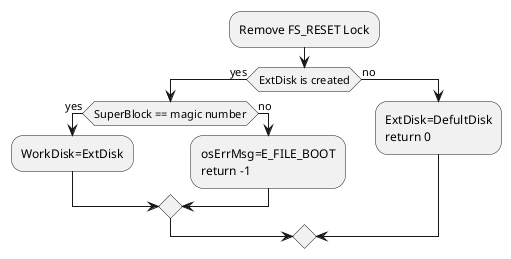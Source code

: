 @startuml
 :Remove FS_RESET Lock; 
 if (ExtDisk is created) then (yes)
    if(SuperBlock == magic number) then (yes)
	    :WorkDisk=ExtDisk;
    else (no)
	    :osErrMsg=E_FILE_BOOT
	    return -1;
    endif

 else (no)
    :ExtDisk=DefultDisk
    return 0;
endif

@enduml

@startuml
   :WorkDisk=ExtDisk
   return 0;
   @enduml

@startuml
   if(lock is already in place) then (yes)
	   :osErrMsg = E_FILE_RESET
	   return -1;
	   :in parent function osErrMsg = E_INVALID_ACCESS_ATTEMPT
	   return -1;
   else (no)
	   :Place lock on system;
   endif
   :return 0;
   @enduml

@startuml
:Go to root inode, which should be the 0th inode;
:From the 0th inode, go to root direcotry;
:Assume path is whole dirname.
  while( read each dir in dirname) is (exist in current directory)
	  :Get list of dir names in current direcotry;
	  if(dir matches with a directory in current dirceotry) then (no)
		  :return  -1;
		  stop
	  else (yes)
		  :"CD" (aka just repeat the process for inode, but with that direcotry's node);
	  endif
  endwhile(finished dirname)
  :return inode Path;
  stop


  @enduml

@startuml
:Go to root inode, which should be the 0th inode;
:From the 0th inode, go to root direcotry;
:Split path to dirname and basename (if it ends with a /, it's a directory. Else, it's a file);
  while( read each dir in dirname) is (exist in current directory)
	  :Get list of dir names in current direcotry;
	  if(dir matches with a directory in current dirceotry) then (no)
		  :return  -1;
		  stop
	  else (yes)
		  :"CD" (aka just repeat the process for inode, but with that direcotry's node);
	  endif
  endwhile(finished dirname)
  if(basename is in current direcotry)
	  :return inode of basename;
  else
	  :return -1;
  endif
  stop


  @enduml

if(count of free datablocks is > 0 && count of free indoes is >0) then (yes)
	:int inode=getDirPath(path);
	if(inode == -1) then (true)
	    :return "E_FILE_CREATE" -1;
			    stop
	else
		:Go to directory specifeid in inode;
		if(basename file already in directory) then (true)
		    :return "E_FILE_CREATE" -1;
			    stop
		else
			if(directory has not hit the 25 file limit) then (true)
			    :Create new inode, allociated at a free datablock;
			    :return 0;
			    stop
			else
			    :return "E_FILE_CREATE" -1;
			    stop
			endif

		endif
	endif
else
	:return "E_FILE_CREATE" -1;
			    stop
endif

:int inode=getFilePath(path);
if(inode == -1) then (true)
    :return "E_NO_SUCH_FILE" -1;
    stop
else
    :basename=file descriped by path;

	if(fileOpenTable does not have basename)
	    :return -1 "E_FILE_ALREADY_OPEN";
	    stop
	else
	    if(fileOpenTable coutn is not 10 or more) then (true)
		    :Append inode to open file table;
		    :return file descriptor, whcih sit he count of open file table;
		    stop
	    else
		:return "E_TOO_MANY_OPEN_FILES" -1;
	    endif
	    stop
	endif
endif
@enduml

@startuml
   if(fd is not in open file table)
	   :return -1 "E_READ_BAD_FD";
	   stop
   else
	   :file=openfiletable[fd];
	   while (i <- 0 to size*8, to account for byte to bit conversion AND file still hasn't reach of file) then (true)
		   :buffer+=file.getBit[i+file.pos()];

	   endwhile
	   :file.seek(fd, size);
	   :return size;
	   stop

   endif
   @enduml

@startuml
start
   if(fd is not in open file table)
	   :return -1 "E_WRITE_BAD_FD";
	   stop
   elseif (size != buffer size)
	   :return -1 "E_SIZE_BUFFER_MISMATCH";
	   stop
   else
	   :file=openfiletable[fd];
	   while (i <- 0 to size*8, to account for byte to bit conversion AND file still hasn't reach of file) then (true))
		   if(write requires a new datablock, but there's no free datablcok) then (yes)
			   :return -1 E_NO_SPACE;
			   stop
		   elseif (file has reached max file size of 10 datablocks)
			   :return -1 E_FILE_TOO_BIG;
			   stop
		   else
			   :file.setBit(buffer.getBit[i],i+file.pos());
		   endif

	   endwhile
	   :file.seek(fd, size);
	   :return size;
	   stop

   endif
   @enduml

@startuml
start
   if(fd is not in open file table)
	   :return -1 "E_SEEK_BAD_FD";
	   stop
   elseif (size is greater than file size or it's negative)
	   :return -1 "E_SEEK_OUT_OF_BOUNDS";
	   stop
   else
	   :openFileTable[fd].setPos(offset);
	   :return fd;
	   stop

   endif
   @enduml

start
   if(fd is not in open file table)
	   :return -1 "E_CLOSE_BAD_FD";
	   stop
   else
	   :remove from openfileTable fd;
	   :return 0;
	   stop

   endif
   @enduml

@startuml
start
   if(fd is not in open file table)
	   :return -1 "E_FILE_IN_USE";
	   stop
   else
	   :inode=getPath(path);
	   if(indoe equals) then (-1)
		   :return -1 "E_NO_SUCH_FILE";
		   stop
	   else (postive)
		   :set all bits in allcoaited datablcoks to 0;
		   :Set allcoaited inode to 0;
		   :return 0;
		   stop
	   endif

   endif
   @enduml

if(indoe count and datablcok count is not >0)
   :return E_DIR_CREATE;
endif
if(getDirPath(path)) then (is -1)
   if(getDirPath(path.parent)) then (is -1)
	   :return E_DIR_CREATE;
	   stop
   else ( is postive)
	   :create new direcotry inode
	   create new directory datablock, allociate inode to that.
	   dir.path is the first 15 characters + end of file delimeter
	   append idnoe to parent directory;
	       note left
		   This will always set the dirname to 16 bytes.
		   If need to throw an ecpetion for it, append one here.
	       endnote
	   stop
   endif
else(is postive)
   :return E_DIR_CREATE;
   stop
endif

if(indoe count and datablcok count is not >0)
   :return E_DIR_CREATE;
endif
if(getDirPath(path)) then (is -1)
	   :return E_DIR_NO_EXISTT;
	   stop
   else ( is postive)
	   if(size>= Dir_Size(path)) then (yes)
		   while(dir in directory) is (not done)
			   :buffer+=dir.type
			   buffer+=dir.path;
			   note left
				   This automatically assumes that the path is 16 characters.
				   If see fit, this can be changed,
				   and path could throw an excpetion if greater than 15 characters.
			   endnote
		   endwhile
		   stop
	   else(no)
		   :return  E_BUFFER_TOO_SMALL;
		   stop
	   endif
endif
@enduml

@startuml
	   :inode=getDirPath(path);
	   if(indoe equals) then (-1)
		   :return -1 "E_DIR_NON_EXIST";
		   stop
	   else (postive)
		  if(Dir_Size(path)!=0)
		      :return -1 "E_DIR_NON_EMPTY";
		      stop
		  else
			  if(path=="/")
			      :return -1 "E_DEL_ROOT_DIR";
			      stop
			  else
				  :set inode in inodebitmap as free.
				  set all datablocks allociated to it to be 0;
				  stop

			  endif
		  endif
	   endif
	   @enduml

@startuml
   while(foreach sector in disk)
	   :sector.set(0);
   endwhile
   :superblock(magic key)=disk[0];
   :setInodeBit=disk[1];
   :setDataBit=disk[2];
   :disk.DirCreate("/");
   note  left: This is run before FS_BOOT()
   @enduml

@startuml
   while(for i in range(0,1000))
	   :extDisk[i]=workDisk[i];
   endwhile
   @enduml

@startuml
   while(for i in range(0,1000))
	   :workDisk[i]=extDisk[i];
   endwhile
   @enduml

@startuml
    if(buffer.size() != 512 bytes/4096 bits || buffer==NULL || sector<0 || sector >1000) then (true)
	    :return E_WRITE_INVALID_PARM -1;
	    stop
    else  (false)
	    :disk.sector[sector].set(buffer)
	    return 0;
	    stop

    endif
    @enduml

@startuml
    if(buffer.size() != 512 bytes/4096 bits || buffer==NULL || sector<0 || sector >1000) then (true)
	    :return E_READ_INVALID_PARM -1;
	    stop
    else  (false)
	    :buffer=disk.sector[sector];
	    :return 0;
	    stop

    endif
    @enduml
